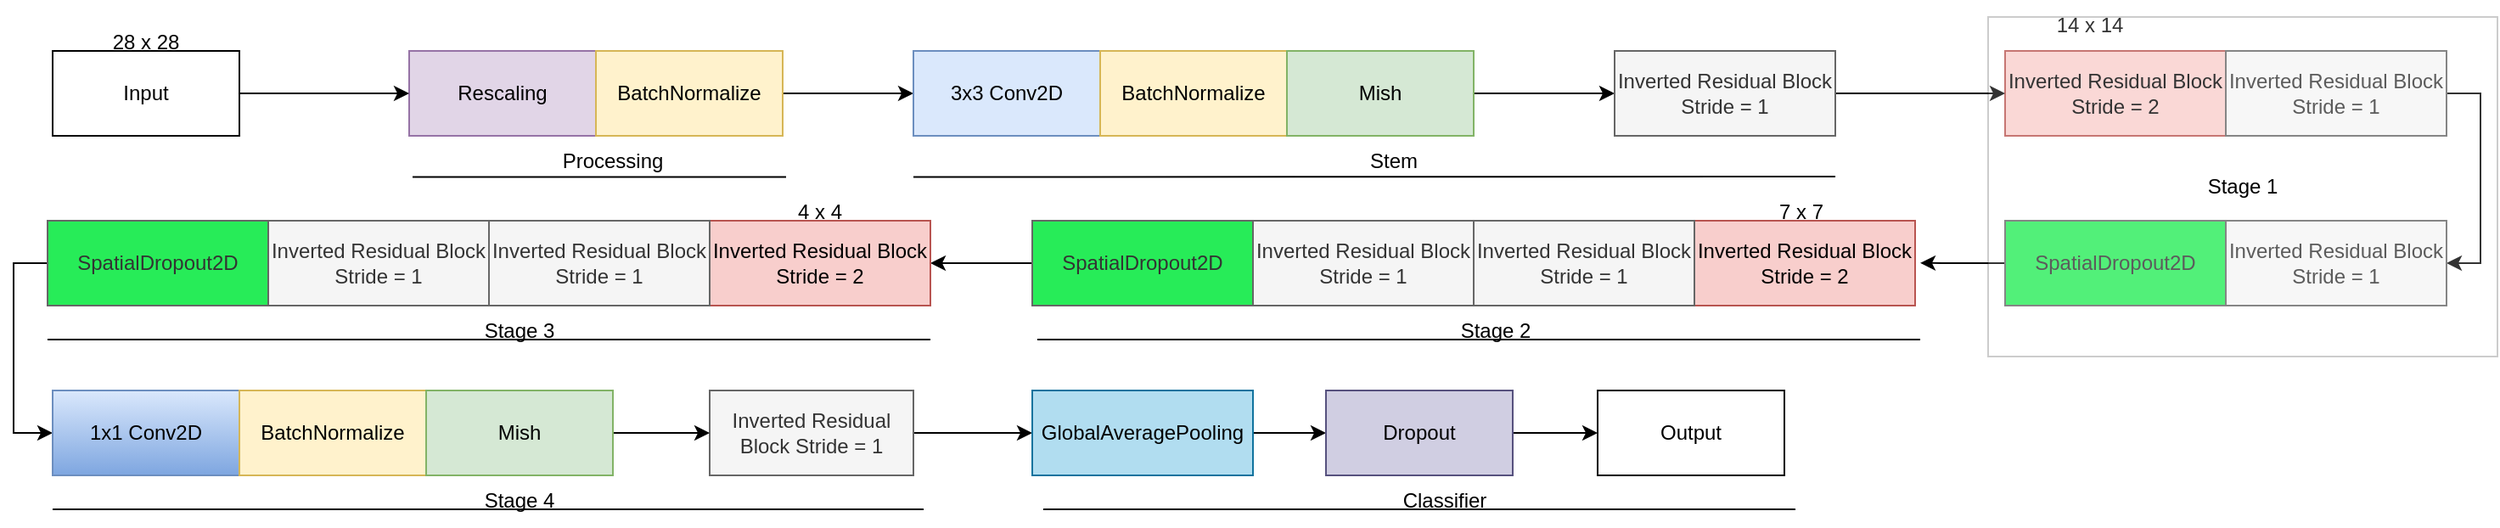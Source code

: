 <mxfile version="21.3.4" type="device">
  <diagram id="sjjp2Z6hunYTBKD83Ula" name="Trang-1">
    <mxGraphModel dx="2660" dy="505" grid="1" gridSize="10" guides="1" tooltips="1" connect="1" arrows="1" fold="1" page="1" pageScale="1" pageWidth="827" pageHeight="1169" math="0" shadow="0">
      <root>
        <mxCell id="0" />
        <mxCell id="1" parent="0" />
        <mxCell id="6J0f7JkijGDNKtOUVjIR-3" value="Rescaling" style="rounded=0;whiteSpace=wrap;html=1;fillColor=#e1d5e7;strokeColor=#9673a6;" parent="1" vertex="1">
          <mxGeometry x="-750" y="280" width="110" height="50" as="geometry" />
        </mxCell>
        <mxCell id="6J0f7JkijGDNKtOUVjIR-13" style="edgeStyle=orthogonalEdgeStyle;rounded=0;orthogonalLoop=1;jettySize=auto;html=1;exitX=1;exitY=0.5;exitDx=0;exitDy=0;entryX=0;entryY=0.5;entryDx=0;entryDy=0;" parent="1" source="6J0f7JkijGDNKtOUVjIR-4" target="6J0f7JkijGDNKtOUVjIR-7" edge="1">
          <mxGeometry relative="1" as="geometry" />
        </mxCell>
        <mxCell id="6J0f7JkijGDNKtOUVjIR-4" value="BatchNormalize" style="rounded=0;whiteSpace=wrap;html=1;fillColor=#fff2cc;strokeColor=#d6b656;" parent="1" vertex="1">
          <mxGeometry x="-640" y="280" width="110" height="50" as="geometry" />
        </mxCell>
        <mxCell id="6J0f7JkijGDNKtOUVjIR-7" value="3x3 Conv2D" style="rounded=0;whiteSpace=wrap;html=1;fillColor=#dae8fc;strokeColor=#6c8ebf;" parent="1" vertex="1">
          <mxGeometry x="-453" y="280" width="110" height="50" as="geometry" />
        </mxCell>
        <mxCell id="6J0f7JkijGDNKtOUVjIR-9" value="BatchNormalize" style="rounded=0;whiteSpace=wrap;html=1;fillColor=#fff2cc;strokeColor=#d6b656;" parent="1" vertex="1">
          <mxGeometry x="-343" y="280" width="110" height="50" as="geometry" />
        </mxCell>
        <mxCell id="6J0f7JkijGDNKtOUVjIR-50" style="edgeStyle=orthogonalEdgeStyle;rounded=0;orthogonalLoop=1;jettySize=auto;html=1;exitX=1;exitY=0.5;exitDx=0;exitDy=0;entryX=0;entryY=0.5;entryDx=0;entryDy=0;" parent="1" source="6J0f7JkijGDNKtOUVjIR-10" target="6J0f7JkijGDNKtOUVjIR-49" edge="1">
          <mxGeometry relative="1" as="geometry" />
        </mxCell>
        <mxCell id="6J0f7JkijGDNKtOUVjIR-10" value="Mish" style="rounded=0;whiteSpace=wrap;html=1;fillColor=#d5e8d4;strokeColor=#82b366;" parent="1" vertex="1">
          <mxGeometry x="-233" y="280" width="110" height="50" as="geometry" />
        </mxCell>
        <mxCell id="6J0f7JkijGDNKtOUVjIR-12" style="edgeStyle=orthogonalEdgeStyle;rounded=0;orthogonalLoop=1;jettySize=auto;html=1;exitX=1;exitY=0.5;exitDx=0;exitDy=0;entryX=0;entryY=0.5;entryDx=0;entryDy=0;" parent="1" source="6J0f7JkijGDNKtOUVjIR-2" target="6J0f7JkijGDNKtOUVjIR-3" edge="1">
          <mxGeometry relative="1" as="geometry" />
        </mxCell>
        <mxCell id="6J0f7JkijGDNKtOUVjIR-2" value="Input" style="rounded=0;whiteSpace=wrap;html=1;" parent="1" vertex="1">
          <mxGeometry x="-960" y="280" width="110" height="50" as="geometry" />
        </mxCell>
        <mxCell id="6J0f7JkijGDNKtOUVjIR-14" value="Inverted Residual Block Stride = 2" style="rounded=0;whiteSpace=wrap;html=1;fillColor=#f8cecc;strokeColor=#b85450;" parent="1" vertex="1">
          <mxGeometry x="190" y="280" width="130" height="50" as="geometry" />
        </mxCell>
        <mxCell id="6J0f7JkijGDNKtOUVjIR-133" style="edgeStyle=orthogonalEdgeStyle;rounded=0;orthogonalLoop=1;jettySize=auto;html=1;exitX=1;exitY=0.5;exitDx=0;exitDy=0;entryX=1;entryY=0.5;entryDx=0;entryDy=0;" parent="1" source="6J0f7JkijGDNKtOUVjIR-15" target="6J0f7JkijGDNKtOUVjIR-16" edge="1">
          <mxGeometry relative="1" as="geometry" />
        </mxCell>
        <mxCell id="6J0f7JkijGDNKtOUVjIR-15" value="Inverted Residual Block Stride = 1" style="rounded=0;whiteSpace=wrap;html=1;fillColor=#f5f5f5;strokeColor=#666666;fontColor=#333333;" parent="1" vertex="1">
          <mxGeometry x="320" y="280" width="130" height="50" as="geometry" />
        </mxCell>
        <mxCell id="6J0f7JkijGDNKtOUVjIR-16" value="Inverted Residual Block Stride = 1" style="rounded=0;whiteSpace=wrap;html=1;fillColor=#f5f5f5;strokeColor=#666666;fontColor=#333333;" parent="1" vertex="1">
          <mxGeometry x="320" y="380" width="130" height="50" as="geometry" />
        </mxCell>
        <mxCell id="6J0f7JkijGDNKtOUVjIR-125" style="edgeStyle=orthogonalEdgeStyle;rounded=0;orthogonalLoop=1;jettySize=auto;html=1;exitX=0;exitY=0.5;exitDx=0;exitDy=0;" parent="1" source="6J0f7JkijGDNKtOUVjIR-26" edge="1">
          <mxGeometry relative="1" as="geometry">
            <mxPoint x="140" y="404.913" as="targetPoint" />
          </mxGeometry>
        </mxCell>
        <mxCell id="6J0f7JkijGDNKtOUVjIR-26" value="SpatialDropout2D" style="rounded=0;whiteSpace=wrap;html=1;fillColor=#27ec58;strokeColor=#666666;fontColor=#333333;" parent="1" vertex="1">
          <mxGeometry x="190" y="380" width="130" height="50" as="geometry" />
        </mxCell>
        <mxCell id="6J0f7JkijGDNKtOUVjIR-28" value="Inverted Residual Block Stride = 2" style="rounded=0;whiteSpace=wrap;html=1;fillColor=#f8cecc;strokeColor=#b85450;" parent="1" vertex="1">
          <mxGeometry x="7" y="380" width="130" height="50" as="geometry" />
        </mxCell>
        <mxCell id="6J0f7JkijGDNKtOUVjIR-29" value="Inverted Residual Block Stride = 1" style="rounded=0;whiteSpace=wrap;html=1;fillColor=#f5f5f5;strokeColor=#666666;fontColor=#333333;" parent="1" vertex="1">
          <mxGeometry x="-123" y="380" width="130" height="50" as="geometry" />
        </mxCell>
        <mxCell id="6J0f7JkijGDNKtOUVjIR-31" value="Inverted Residual Block Stride = 1" style="rounded=0;whiteSpace=wrap;html=1;fillColor=#f5f5f5;strokeColor=#666666;fontColor=#333333;" parent="1" vertex="1">
          <mxGeometry x="-253" y="380" width="130" height="50" as="geometry" />
        </mxCell>
        <mxCell id="6J0f7JkijGDNKtOUVjIR-112" style="edgeStyle=orthogonalEdgeStyle;rounded=0;orthogonalLoop=1;jettySize=auto;html=1;exitX=0;exitY=0.5;exitDx=0;exitDy=0;entryX=1;entryY=0.5;entryDx=0;entryDy=0;" parent="1" source="6J0f7JkijGDNKtOUVjIR-32" target="6J0f7JkijGDNKtOUVjIR-34" edge="1">
          <mxGeometry relative="1" as="geometry" />
        </mxCell>
        <mxCell id="6J0f7JkijGDNKtOUVjIR-32" value="SpatialDropout2D" style="rounded=0;whiteSpace=wrap;html=1;fillColor=#27ec58;strokeColor=#666666;fontColor=#333333;" parent="1" vertex="1">
          <mxGeometry x="-383" y="380" width="130" height="50" as="geometry" />
        </mxCell>
        <mxCell id="6J0f7JkijGDNKtOUVjIR-34" value="Inverted Residual Block Stride = 2" style="rounded=0;whiteSpace=wrap;html=1;fillColor=#f8cecc;strokeColor=#b85450;" parent="1" vertex="1">
          <mxGeometry x="-573" y="380" width="130" height="50" as="geometry" />
        </mxCell>
        <mxCell id="6J0f7JkijGDNKtOUVjIR-35" value="Inverted Residual Block Stride = 1" style="rounded=0;whiteSpace=wrap;html=1;fillColor=#f5f5f5;strokeColor=#666666;fontColor=#333333;" parent="1" vertex="1">
          <mxGeometry x="-833" y="380" width="130" height="50" as="geometry" />
        </mxCell>
        <mxCell id="6J0f7JkijGDNKtOUVjIR-37" value="Inverted Residual Block Stride = 1" style="rounded=0;whiteSpace=wrap;html=1;fillColor=#f5f5f5;strokeColor=#666666;fontColor=#333333;" parent="1" vertex="1">
          <mxGeometry x="-703" y="380" width="130" height="50" as="geometry" />
        </mxCell>
        <mxCell id="6J0f7JkijGDNKtOUVjIR-132" style="edgeStyle=orthogonalEdgeStyle;rounded=0;orthogonalLoop=1;jettySize=auto;html=1;exitX=0;exitY=0.5;exitDx=0;exitDy=0;entryX=0;entryY=0.5;entryDx=0;entryDy=0;" parent="1" source="6J0f7JkijGDNKtOUVjIR-38" target="6J0f7JkijGDNKtOUVjIR-82" edge="1">
          <mxGeometry relative="1" as="geometry" />
        </mxCell>
        <mxCell id="6J0f7JkijGDNKtOUVjIR-38" value="SpatialDropout2D" style="rounded=0;whiteSpace=wrap;html=1;fillColor=#27ec58;strokeColor=#666666;fontColor=#333333;" parent="1" vertex="1">
          <mxGeometry x="-963" y="380" width="130" height="50" as="geometry" />
        </mxCell>
        <mxCell id="6J0f7JkijGDNKtOUVjIR-117" style="edgeStyle=orthogonalEdgeStyle;rounded=0;orthogonalLoop=1;jettySize=auto;html=1;exitX=1;exitY=0.5;exitDx=0;exitDy=0;entryX=0;entryY=0.5;entryDx=0;entryDy=0;" parent="1" source="6J0f7JkijGDNKtOUVjIR-45" target="6J0f7JkijGDNKtOUVjIR-65" edge="1">
          <mxGeometry relative="1" as="geometry" />
        </mxCell>
        <mxCell id="6J0f7JkijGDNKtOUVjIR-45" value="Inverted Residual Block Stride = 1" style="rounded=0;whiteSpace=wrap;html=1;fillColor=#f5f5f5;strokeColor=#666666;fontColor=#333333;" parent="1" vertex="1">
          <mxGeometry x="-573" y="480" width="120" height="50" as="geometry" />
        </mxCell>
        <mxCell id="6J0f7JkijGDNKtOUVjIR-48" value="Processing" style="text;html=1;strokeColor=none;fillColor=none;align=center;verticalAlign=middle;whiteSpace=wrap;rounded=0;" parent="1" vertex="1">
          <mxGeometry x="-660" y="330" width="60" height="30" as="geometry" />
        </mxCell>
        <mxCell id="6J0f7JkijGDNKtOUVjIR-51" style="edgeStyle=orthogonalEdgeStyle;rounded=0;orthogonalLoop=1;jettySize=auto;html=1;exitX=1;exitY=0.5;exitDx=0;exitDy=0;entryX=0;entryY=0.5;entryDx=0;entryDy=0;" parent="1" source="6J0f7JkijGDNKtOUVjIR-49" target="6J0f7JkijGDNKtOUVjIR-14" edge="1">
          <mxGeometry relative="1" as="geometry" />
        </mxCell>
        <mxCell id="6J0f7JkijGDNKtOUVjIR-49" value="Inverted Residual Block Stride = 1" style="rounded=0;whiteSpace=wrap;html=1;fillColor=#f5f5f5;strokeColor=#666666;fontColor=#333333;" parent="1" vertex="1">
          <mxGeometry x="-40" y="280" width="130" height="50" as="geometry" />
        </mxCell>
        <mxCell id="6J0f7JkijGDNKtOUVjIR-52" value="" style="endArrow=none;html=1;rounded=0;" parent="1" edge="1">
          <mxGeometry width="50" height="50" relative="1" as="geometry">
            <mxPoint x="-453" y="354.23" as="sourcePoint" />
            <mxPoint x="90" y="354" as="targetPoint" />
          </mxGeometry>
        </mxCell>
        <mxCell id="6J0f7JkijGDNKtOUVjIR-54" value="Stem" style="text;html=1;strokeColor=none;fillColor=none;align=center;verticalAlign=middle;whiteSpace=wrap;rounded=0;" parent="1" vertex="1">
          <mxGeometry x="-200" y="330" width="60" height="30" as="geometry" />
        </mxCell>
        <mxCell id="6J0f7JkijGDNKtOUVjIR-55" value="" style="endArrow=none;html=1;rounded=0;" parent="1" edge="1">
          <mxGeometry width="50" height="50" relative="1" as="geometry">
            <mxPoint x="-748" y="354.23" as="sourcePoint" />
            <mxPoint x="-528" y="354.23" as="targetPoint" />
          </mxGeometry>
        </mxCell>
        <mxCell id="6J0f7JkijGDNKtOUVjIR-122" style="edgeStyle=orthogonalEdgeStyle;rounded=0;orthogonalLoop=1;jettySize=auto;html=1;exitX=1;exitY=0.5;exitDx=0;exitDy=0;" parent="1" source="6J0f7JkijGDNKtOUVjIR-65" target="6J0f7JkijGDNKtOUVjIR-66" edge="1">
          <mxGeometry relative="1" as="geometry" />
        </mxCell>
        <mxCell id="6J0f7JkijGDNKtOUVjIR-65" value="GlobalAveragePooling" style="rounded=0;whiteSpace=wrap;html=1;fillColor=#b1ddf0;strokeColor=#10739e;" parent="1" vertex="1">
          <mxGeometry x="-383" y="480" width="130" height="50" as="geometry" />
        </mxCell>
        <mxCell id="6J0f7JkijGDNKtOUVjIR-123" style="edgeStyle=orthogonalEdgeStyle;rounded=0;orthogonalLoop=1;jettySize=auto;html=1;exitX=1;exitY=0.5;exitDx=0;exitDy=0;entryX=0;entryY=0.5;entryDx=0;entryDy=0;" parent="1" source="6J0f7JkijGDNKtOUVjIR-66" target="6J0f7JkijGDNKtOUVjIR-69" edge="1">
          <mxGeometry relative="1" as="geometry" />
        </mxCell>
        <mxCell id="6J0f7JkijGDNKtOUVjIR-66" value="Dropout" style="rounded=0;whiteSpace=wrap;html=1;fillColor=#d0cee2;strokeColor=#56517e;" parent="1" vertex="1">
          <mxGeometry x="-210" y="480" width="110" height="50" as="geometry" />
        </mxCell>
        <mxCell id="6J0f7JkijGDNKtOUVjIR-69" value="Output" style="rounded=0;whiteSpace=wrap;html=1;" parent="1" vertex="1">
          <mxGeometry x="-50" y="480" width="110" height="50" as="geometry" />
        </mxCell>
        <mxCell id="6J0f7JkijGDNKtOUVjIR-76" value="28 x 28" style="text;html=1;strokeColor=none;fillColor=none;align=center;verticalAlign=middle;whiteSpace=wrap;rounded=0;" parent="1" vertex="1">
          <mxGeometry x="-935" y="260" width="60" height="30" as="geometry" />
        </mxCell>
        <mxCell id="6J0f7JkijGDNKtOUVjIR-77" value="14 x 14" style="text;html=1;strokeColor=none;fillColor=none;align=center;verticalAlign=middle;whiteSpace=wrap;rounded=0;" parent="1" vertex="1">
          <mxGeometry x="210" y="250" width="60" height="30" as="geometry" />
        </mxCell>
        <mxCell id="6J0f7JkijGDNKtOUVjIR-78" value="7 x 7" style="text;html=1;strokeColor=none;fillColor=none;align=center;verticalAlign=middle;whiteSpace=wrap;rounded=0;" parent="1" vertex="1">
          <mxGeometry x="40" y="360" width="60" height="30" as="geometry" />
        </mxCell>
        <mxCell id="6J0f7JkijGDNKtOUVjIR-79" value="4 x 4" style="text;html=1;strokeColor=none;fillColor=none;align=center;verticalAlign=middle;whiteSpace=wrap;rounded=0;" parent="1" vertex="1">
          <mxGeometry x="-538" y="360" width="60" height="30" as="geometry" />
        </mxCell>
        <mxCell id="6J0f7JkijGDNKtOUVjIR-82" value="1x1 Conv2D" style="rounded=0;whiteSpace=wrap;html=1;fillColor=#dae8fc;strokeColor=#6c8ebf;gradientColor=#7ea6e0;" parent="1" vertex="1">
          <mxGeometry x="-960" y="480" width="110" height="50" as="geometry" />
        </mxCell>
        <mxCell id="6J0f7JkijGDNKtOUVjIR-83" value="BatchNormalize" style="rounded=0;whiteSpace=wrap;html=1;fillColor=#fff2cc;strokeColor=#d6b656;" parent="1" vertex="1">
          <mxGeometry x="-850" y="480" width="110" height="50" as="geometry" />
        </mxCell>
        <mxCell id="6J0f7JkijGDNKtOUVjIR-126" style="edgeStyle=orthogonalEdgeStyle;rounded=0;orthogonalLoop=1;jettySize=auto;html=1;exitX=1;exitY=0.5;exitDx=0;exitDy=0;entryX=0;entryY=0.5;entryDx=0;entryDy=0;" parent="1" source="6J0f7JkijGDNKtOUVjIR-84" target="6J0f7JkijGDNKtOUVjIR-45" edge="1">
          <mxGeometry relative="1" as="geometry" />
        </mxCell>
        <mxCell id="6J0f7JkijGDNKtOUVjIR-84" value="Mish" style="rounded=0;whiteSpace=wrap;html=1;fillColor=#d5e8d4;strokeColor=#82b366;" parent="1" vertex="1">
          <mxGeometry x="-740" y="480" width="110" height="50" as="geometry" />
        </mxCell>
        <mxCell id="6J0f7JkijGDNKtOUVjIR-92" value="" style="endArrow=none;html=1;rounded=0;" parent="1" edge="1">
          <mxGeometry width="50" height="50" relative="1" as="geometry">
            <mxPoint x="-376.5" y="550" as="sourcePoint" />
            <mxPoint x="66.5" y="550" as="targetPoint" />
          </mxGeometry>
        </mxCell>
        <mxCell id="6J0f7JkijGDNKtOUVjIR-93" value="Classifier" style="text;html=1;strokeColor=none;fillColor=none;align=center;verticalAlign=middle;whiteSpace=wrap;rounded=0;" parent="1" vertex="1">
          <mxGeometry x="-170" y="530" width="60" height="30" as="geometry" />
        </mxCell>
        <mxCell id="6J0f7JkijGDNKtOUVjIR-96" value="Stage 4" style="text;html=1;strokeColor=none;fillColor=none;align=center;verticalAlign=middle;whiteSpace=wrap;rounded=0;" parent="1" vertex="1">
          <mxGeometry x="-715" y="530" width="60" height="30" as="geometry" />
        </mxCell>
        <mxCell id="6J0f7JkijGDNKtOUVjIR-102" value="" style="endArrow=none;html=1;rounded=0;" parent="1" edge="1">
          <mxGeometry width="50" height="50" relative="1" as="geometry">
            <mxPoint x="-963" y="450" as="sourcePoint" />
            <mxPoint x="-443" y="450" as="targetPoint" />
          </mxGeometry>
        </mxCell>
        <mxCell id="6J0f7JkijGDNKtOUVjIR-103" value="Stage 3" style="text;html=1;strokeColor=none;fillColor=none;align=center;verticalAlign=middle;whiteSpace=wrap;rounded=0;" parent="1" vertex="1">
          <mxGeometry x="-715" y="430" width="60" height="30" as="geometry" />
        </mxCell>
        <mxCell id="6J0f7JkijGDNKtOUVjIR-128" value="" style="endArrow=none;html=1;rounded=0;" parent="1" edge="1">
          <mxGeometry width="50" height="50" relative="1" as="geometry">
            <mxPoint x="-380" y="450" as="sourcePoint" />
            <mxPoint x="140" y="450" as="targetPoint" />
          </mxGeometry>
        </mxCell>
        <mxCell id="6J0f7JkijGDNKtOUVjIR-129" value="Stage 2" style="text;html=1;strokeColor=none;fillColor=none;align=center;verticalAlign=middle;whiteSpace=wrap;rounded=0;" parent="1" vertex="1">
          <mxGeometry x="-140" y="430" width="60" height="30" as="geometry" />
        </mxCell>
        <mxCell id="6J0f7JkijGDNKtOUVjIR-130" value="" style="endArrow=none;html=1;rounded=0;" parent="1" edge="1">
          <mxGeometry width="50" height="50" relative="1" as="geometry">
            <mxPoint x="-960" y="550" as="sourcePoint" />
            <mxPoint x="-447" y="550" as="targetPoint" />
          </mxGeometry>
        </mxCell>
        <mxCell id="6J0f7JkijGDNKtOUVjIR-134" value="Stage 1" style="rounded=0;whiteSpace=wrap;html=1;opacity=20;" parent="1" vertex="1">
          <mxGeometry x="180" y="260" width="300" height="200" as="geometry" />
        </mxCell>
      </root>
    </mxGraphModel>
  </diagram>
</mxfile>
